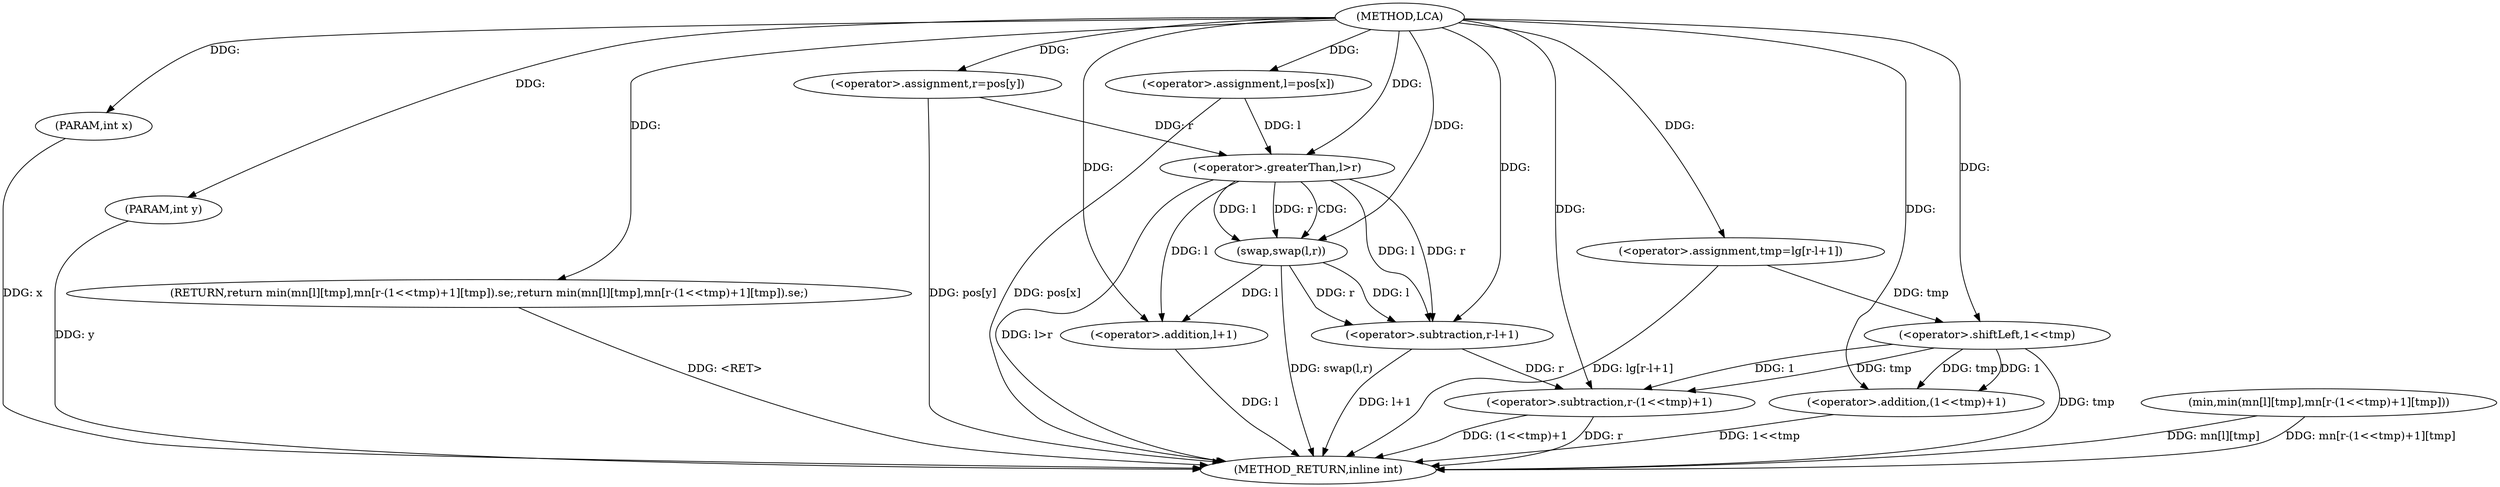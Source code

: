 digraph "LCA" {  
"1000321" [label = "(METHOD,LCA)" ]
"1000374" [label = "(METHOD_RETURN,inline int)" ]
"1000322" [label = "(PARAM,int x)" ]
"1000323" [label = "(PARAM,int y)" ]
"1000326" [label = "(<operator>.assignment,l=pos[x])" ]
"1000332" [label = "(<operator>.assignment,r=pos[y])" ]
"1000345" [label = "(<operator>.assignment,tmp=lg[r-l+1])" ]
"1000354" [label = "(RETURN,return min(mn[l][tmp],mn[r-(1<<tmp)+1][tmp]).se;,return min(mn[l][tmp],mn[r-(1<<tmp)+1][tmp]).se;)" ]
"1000338" [label = "(<operator>.greaterThan,l>r)" ]
"1000341" [label = "(swap,swap(l,r))" ]
"1000349" [label = "(<operator>.subtraction,r-l+1)" ]
"1000356" [label = "(min,min(mn[l][tmp],mn[r-(1<<tmp)+1][tmp]))" ]
"1000351" [label = "(<operator>.addition,l+1)" ]
"1000365" [label = "(<operator>.subtraction,r-(1<<tmp)+1)" ]
"1000367" [label = "(<operator>.addition,(1<<tmp)+1)" ]
"1000368" [label = "(<operator>.shiftLeft,1<<tmp)" ]
  "1000322" -> "1000374"  [ label = "DDG: x"] 
  "1000323" -> "1000374"  [ label = "DDG: y"] 
  "1000326" -> "1000374"  [ label = "DDG: pos[x]"] 
  "1000332" -> "1000374"  [ label = "DDG: pos[y]"] 
  "1000338" -> "1000374"  [ label = "DDG: l>r"] 
  "1000341" -> "1000374"  [ label = "DDG: swap(l,r)"] 
  "1000351" -> "1000374"  [ label = "DDG: l"] 
  "1000349" -> "1000374"  [ label = "DDG: l+1"] 
  "1000345" -> "1000374"  [ label = "DDG: lg[r-l+1]"] 
  "1000356" -> "1000374"  [ label = "DDG: mn[l][tmp]"] 
  "1000365" -> "1000374"  [ label = "DDG: r"] 
  "1000368" -> "1000374"  [ label = "DDG: tmp"] 
  "1000367" -> "1000374"  [ label = "DDG: 1<<tmp"] 
  "1000365" -> "1000374"  [ label = "DDG: (1<<tmp)+1"] 
  "1000356" -> "1000374"  [ label = "DDG: mn[r-(1<<tmp)+1][tmp]"] 
  "1000354" -> "1000374"  [ label = "DDG: <RET>"] 
  "1000321" -> "1000322"  [ label = "DDG: "] 
  "1000321" -> "1000323"  [ label = "DDG: "] 
  "1000321" -> "1000354"  [ label = "DDG: "] 
  "1000321" -> "1000326"  [ label = "DDG: "] 
  "1000321" -> "1000332"  [ label = "DDG: "] 
  "1000321" -> "1000345"  [ label = "DDG: "] 
  "1000326" -> "1000338"  [ label = "DDG: l"] 
  "1000321" -> "1000338"  [ label = "DDG: "] 
  "1000332" -> "1000338"  [ label = "DDG: r"] 
  "1000338" -> "1000341"  [ label = "DDG: l"] 
  "1000321" -> "1000341"  [ label = "DDG: "] 
  "1000338" -> "1000341"  [ label = "DDG: r"] 
  "1000338" -> "1000349"  [ label = "DDG: r"] 
  "1000341" -> "1000349"  [ label = "DDG: r"] 
  "1000321" -> "1000349"  [ label = "DDG: "] 
  "1000338" -> "1000349"  [ label = "DDG: l"] 
  "1000341" -> "1000349"  [ label = "DDG: l"] 
  "1000338" -> "1000351"  [ label = "DDG: l"] 
  "1000341" -> "1000351"  [ label = "DDG: l"] 
  "1000321" -> "1000351"  [ label = "DDG: "] 
  "1000349" -> "1000365"  [ label = "DDG: r"] 
  "1000321" -> "1000365"  [ label = "DDG: "] 
  "1000368" -> "1000365"  [ label = "DDG: tmp"] 
  "1000368" -> "1000365"  [ label = "DDG: 1"] 
  "1000368" -> "1000367"  [ label = "DDG: tmp"] 
  "1000368" -> "1000367"  [ label = "DDG: 1"] 
  "1000321" -> "1000367"  [ label = "DDG: "] 
  "1000321" -> "1000368"  [ label = "DDG: "] 
  "1000345" -> "1000368"  [ label = "DDG: tmp"] 
  "1000338" -> "1000341"  [ label = "CDG: "] 
}
